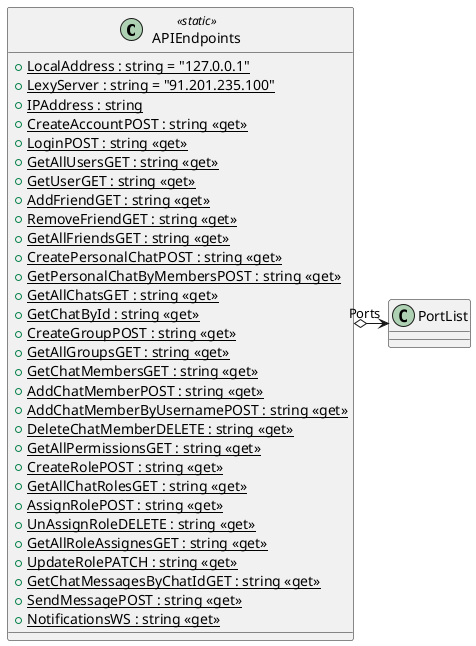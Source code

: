 @startuml
class APIEndpoints <<static>> {
    + {static} LocalAddress : string = "127.0.0.1"
    + {static} LexyServer : string = "91.201.235.100"
    + {static} IPAddress : string
    + {static} CreateAccountPOST : string <<get>>
    + {static} LoginPOST : string <<get>>
    + {static} GetAllUsersGET : string <<get>>
    + {static} GetUserGET : string <<get>>
    + {static} AddFriendGET : string <<get>>
    + {static} RemoveFriendGET : string <<get>>
    + {static} GetAllFriendsGET : string <<get>>
    + {static} CreatePersonalChatPOST : string <<get>>
    + {static} GetPersonalChatByMembersPOST : string <<get>>
    + {static} GetAllChatsGET : string <<get>>
    + {static} GetChatById : string <<get>>
    + {static} CreateGroupPOST : string <<get>>
    + {static} GetAllGroupsGET : string <<get>>
    + {static} GetChatMembersGET : string <<get>>
    + {static} AddChatMemberPOST : string <<get>>
    + {static} AddChatMemberByUsernamePOST : string <<get>>
    + {static} DeleteChatMemberDELETE : string <<get>>
    + {static} GetAllPermissionsGET : string <<get>>
    + {static} CreateRolePOST : string <<get>>
    + {static} GetAllChatRolesGET : string <<get>>
    + {static} AssignRolePOST : string <<get>>
    + {static} UnAssignRoleDELETE : string <<get>>
    + {static} GetAllRoleAssignesGET : string <<get>>
    + {static} UpdateRolePATCH : string <<get>>
    + {static} GetChatMessagesByChatIdGET : string <<get>>
    + {static} SendMessagePOST : string <<get>>
    + {static} NotificationsWS : string <<get>>
}
APIEndpoints o-> "Ports" PortList
@enduml
